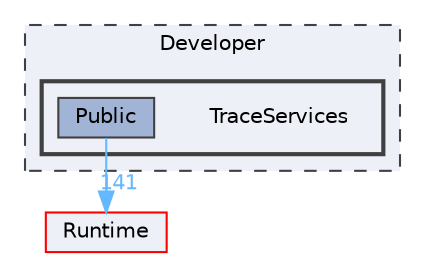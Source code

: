 digraph "TraceServices"
{
 // INTERACTIVE_SVG=YES
 // LATEX_PDF_SIZE
  bgcolor="transparent";
  edge [fontname=Helvetica,fontsize=10,labelfontname=Helvetica,labelfontsize=10];
  node [fontname=Helvetica,fontsize=10,shape=box,height=0.2,width=0.4];
  compound=true
  subgraph clusterdir_ed364dfe916ed2c6b8f8391d8776f150 {
    graph [ bgcolor="#edf0f7", pencolor="grey25", label="Developer", fontname=Helvetica,fontsize=10 style="filled,dashed", URL="dir_ed364dfe916ed2c6b8f8391d8776f150.html",tooltip=""]
  subgraph clusterdir_02ed04284a67ebd20cd28861599f6693 {
    graph [ bgcolor="#edf0f7", pencolor="grey25", label="", fontname=Helvetica,fontsize=10 style="filled,bold", URL="dir_02ed04284a67ebd20cd28861599f6693.html",tooltip=""]
    dir_02ed04284a67ebd20cd28861599f6693 [shape=plaintext, label="TraceServices"];
  dir_3d0fd38bcd36908168174ef1aabcb6a5 [label="Public", fillcolor="#a2b4d6", color="grey25", style="filled", URL="dir_3d0fd38bcd36908168174ef1aabcb6a5.html",tooltip=""];
  }
  }
  dir_7536b172fbd480bfd146a1b1acd6856b [label="Runtime", fillcolor="#edf0f7", color="red", style="filled", URL="dir_7536b172fbd480bfd146a1b1acd6856b.html",tooltip=""];
  dir_3d0fd38bcd36908168174ef1aabcb6a5->dir_7536b172fbd480bfd146a1b1acd6856b [headlabel="141", labeldistance=1.5 headhref="dir_000917_000984.html" href="dir_000917_000984.html" color="steelblue1" fontcolor="steelblue1"];
}

